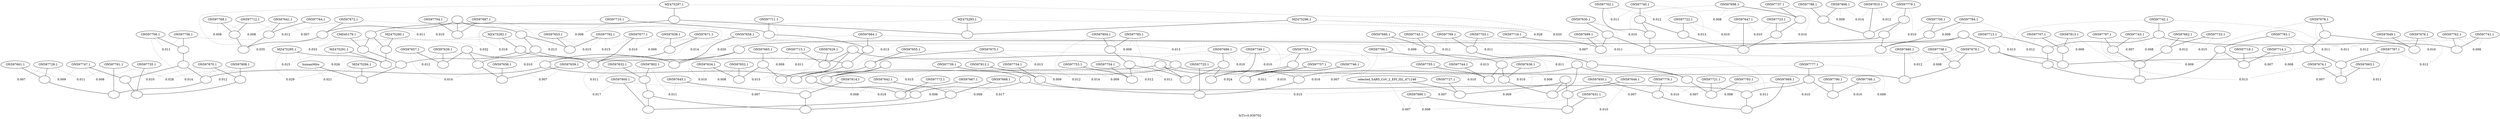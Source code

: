 graph "tree" {
label="S(T)=0.930702";
0 [label="ON597706.1"];
1 [label="ON597632.1"];
2 [label="selected_SARS_CoV_2_EPI_ISL_471246"];
3 [label="ON597766.1"];
4 [label="ON597761.1"];
5 [label="ON597741.1"];
6 [label="ON597696.1"];
7 [label="ON597655.1"];
8 [label="ON597790.1"];
9 [label="MZ475297.1"];
10 [label="ON597677.1"];
11 [label="ON597631.1"];
12 [label="ON597634.1"];
13 [label="ON597769.1"];
14 [label="ON597737.1"];
15 [label="ON597747.1"];
16 [label="ON597777.1"];
17 [label="ON597742.1"];
18 [label="ON597797.1"];
19 [label="ON597652.1"];
20 [label="ON597743.1"];
21 [label="ON597711.1"];
22 [label="ON597675.1"];
23 [label="ON597727.1"];
24 [label="ON597753.1"];
25 [label="ON597729.1"];
26 [label="ON597713.1"];
27 [label="ON597649.1"];
28 [label="ON597656.1"];
29 [label="ON597712.1"];
30 [label="ON597762.1"];
31 [label="MZ475296.1"];
32 [label="ON597804.1"];
33 [label="ON597645.1"];
34 [label="ON597664.1"];
35 [label="ON597800.1"];
36 [label="ON597746.1"];
37 [label="ON597784.1"];
38 [label="ON597662.1"];
39 [label="ON597653.1"];
40 [label="ON597636.1"];
41 [label="ON597735.1"];
42 [label="ON597763.1"];
43 [label="ON597722.1"];
44 [label="ON597638.1"];
45 [label="ON597757.1"];
46 [label="MZ475294.1"];
47 [label="ON597756.1"];
48 [label="ON597754.1"];
49 [label="ON597641.1"];
50 [label="ON597670.1"];
51 [label="ON597808.1"];
52 [label="ON597714.1"];
53 [label="ON597768.1"];
54 [label="ON597646.1"];
55 [label="ON597779.1"];
56 [label="ON597672.1"];
57 [label="ON597813.1"];
58 [label="ON597639.1"];
59 [label="ON597707.1"];
60 [label="ON597630.1"];
61 [label="ON597657.1"];
62 [label="ON597793.1"];
63 [label="ON597680.1"];
64 [label="ON597629.1"];
65 [label="ON597776.1"];
66 [label="ON597703.1"];
67 [label="ON597718.1"];
68 [label="MZ475290.1"];
69 [label="ON597787.1"];
70 [label="MZ475293.1"];
71 [label="ON597699.1"];
72 [label="ON597669.1"];
73 [label="ON597678.1"];
74 [label="ON597733.1"];
75 [label="ON597665.1"];
76 [label="ON597725.1"];
77 [label="ON597749.1"];
78 [label="ON597700.1"];
79 [label="ON597685.1"];
80 [label="ON597734.1"];
81 [label="ON597705.1"];
82 [label="ON597723.1"];
83 [label="ON597647.1"];
84 [label="ON597812.1"];
85 [label="ON597663.1"];
86 [label="ON597785.1"];
87 [label="ON597710.1"];
88 [label="MZ475292.1"];
89 [label="CM045179.1"];
90 [label="MZ475291.1"];
91 [label="ON597702.1"];
92 [label="ON597661.1"];
93 [label="ON597814.1"];
94 [label="ON597740.1"];
95 [label="ON597642.1"];
96 [label="ON597704.1"];
97 [label="ON597687.1"];
98 [label="ON597658.1"];
99 [label="ON597716.1"];
100 [label="ON597676.1"];
101 [label="ON597679.1"];
102 [label="humanMito"];
103 [label="ON597690.1"];
104 [label="ON597739.1"];
105 [label="ON597744.1"];
106 [label="ON597668.1"];
107 [label="ON597745.1"];
108 [label="ON597667.1"];
109 [label="ON597796.1"];
110 [label="ON597764.1"];
111 [label="ON597721.1"];
112 [label="ON597792.1"];
113 [label="ON597772.1"];
114 [label="ON597671.1"];
115 [label="ON597738.1"];
116 [label="ON597686.1"];
117 [label="ON597802.1"];
118 [label="ON597810.1"];
119 [label="ON597659.1"];
120 [label="ON597715.1"];
121 [label="ON597788.1"];
122 [label="MZ475295.1"];
123 [label="ON597650.1"];
124 [label="ON597755.1"];
125 [label="ON597698.1"];
126 [label="ON597674.1"];
127 [label=""];
128 [label=""];
129 [label=""];
130 [label=""];
131 [label=""];
132 [label=""];
133 [label=""];
134 [label=""];
135 [label=""];
136 [label=""];
137 [label=""];
138 [label=""];
139 [label=""];
140 [label=""];
141 [label=""];
142 [label=""];
143 [label=""];
144 [label=""];
145 [label=""];
146 [label=""];
147 [label=""];
148 [label=""];
149 [label=""];
150 [label=""];
151 [label=""];
152 [label=""];
153 [label=""];
154 [label=""];
155 [label=""];
156 [label=""];
157 [label=""];
158 [label=""];
159 [label=""];
160 [label=""];
161 [label=""];
162 [label=""];
163 [label=""];
164 [label=""];
165 [label=""];
166 [label=""];
167 [label=""];
168 [label=""];
169 [label=""];
170 [label=""];
171 [label=""];
172 [label=""];
173 [label=""];
174 [label=""];
175 [label=""];
176 [label=""];
177 [label=""];
178 [label=""];
179 [label=""];
180 [label=""];
181 [label=""];
182 [label=""];
183 [label=""];
184 [label=""];
185 [label=""];
186 [label=""];
187 [label=""];
188 [label=""];
189 [label=""];
190 [label=""];
191 [label=""];
192 [label=""];
193 [label=""];
194 [label=""];
195 [label=""];
196 [label=""];
197 [label=""];
198 [label=""];
199 [label=""];
200 [label=""];
201 [label=""];
202 [label=""];
203 [label=""];
204 [label=""];
205 [label=""];
206 [label=""];
207 [label=""];
208 [label=""];
209 [label=""];
210 [label=""];
211 [label=""];
212 [label=""];
213 [label=""];
214 [label=""];
215 [label=""];
216 [label=""];
217 [label=""];
218 [label=""];
219 [label=""];
220 [label=""];
221 [label=""];
222 [label=""];
223 [label=""];
224 [label=""];
225 [label=""];
226 [label=""];
227 [label=""];
228 [label=""];
229 [label=""];
230 [label=""];
231 [label=""];
232 [label=""];
233 [label=""];
234 [label=""];
235 [label=""];
236 [label=""];
237 [label=""];
238 [label=""];
239 [label=""];
240 [label=""];
241 [label=""];
242 [label=""];
243 [label=""];
244 [label=""];
245 [label=""];
246 [label=""];
247 [label=""];
248 [label=""];
249 [label=""];
250 [label=""];
251 [label=""];
0 -- 127 [weight="2"];
1 -- 188 [weight="2"];
2 -- 213 [weight="2"];
3 -- 142 [weight="2"];
4 -- 227 [weight="2"];
5 -- 178 [weight="2"];
6 -- 171 [weight="2"];
7 -- 181 [weight="2"];
8 -- 142 [weight="2"];
9 -- 128 [weight="2"];
10 -- 232 [weight="2"];
11 -- 243 [weight="2"];
12 -- 146 [weight="2"];
13 -- 187 [weight="2"];
14 -- 137 [weight="2"];
15 -- 194 [weight="2"];
16 -- 139 [weight="2"];
17 -- 154 [weight="2"];
18 -- 153 [weight="2"];
19 -- 146 [weight="2"];
20 -- 153 [weight="2"];
21 -- 130 [weight="2"];
22 -- 181 [weight="2"];
23 -- 213 [weight="2"];
24 -- 220 [weight="2"];
25 -- 158 [weight="2"];
26 -- 197 [weight="2"];
27 -- 199 [weight="2"];
28 -- 245 [weight="2"];
29 -- 143 [weight="2"];
30 -- 178 [weight="2"];
31 -- 202 [weight="2"];
32 -- 136 [weight="2"];
33 -- 144 [weight="2"];
34 -- 132 [weight="2"];
35 -- 234 [weight="2"];
36 -- 184 [weight="2"];
37 -- 129 [weight="2"];
38 -- 157 [weight="2"];
39 -- 195 [weight="2"];
40 -- 230 [weight="2"];
41 -- 223 [weight="2"];
42 -- 148 [weight="2"];
43 -- 210 [weight="2"];
44 -- 166 [weight="2"];
45 -- 184 [weight="2"];
46 -- 241 [weight="2"];
47 -- 127 [weight="2"];
48 -- 220 [weight="2"];
49 -- 183 [weight="2"];
50 -- 216 [weight="2"];
51 -- 216 [weight="2"];
52 -- 200 [weight="2"];
53 -- 143 [weight="2"];
54 -- 138 [weight="2"];
55 -- 150 [weight="2"];
56 -- 203 [weight="2"];
57 -- 201 [weight="2"];
58 -- 240 [weight="2"];
59 -- 201 [weight="2"];
60 -- 163 [weight="2"];
61 -- 240 [weight="2"];
62 -- 208 [weight="2"];
63 -- 250 [weight="2"];
64 -- 185 [weight="2"];
65 -- 217 [weight="2"];
66 -- 187 [weight="2"];
67 -- 200 [weight="2"];
68 -- 155 [weight="2"];
69 -- 196 [weight="2"];
70 -- 202 [weight="2"];
71 -- 164 [weight="2"];
72 -- 251 [weight="2"];
73 -- 180 [weight="2"];
74 -- 157 [weight="2"];
75 -- 141 [weight="2"];
76 -- 226 [weight="2"];
77 -- 212 [weight="2"];
78 -- 129 [weight="2"];
79 -- 174 [weight="2"];
80 -- 134 [weight="2"];
81 -- 149 [weight="2"];
82 -- 190 [weight="2"];
83 -- 214 [weight="2"];
84 -- 134 [weight="2"];
85 -- 198 [weight="2"];
86 -- 136 [weight="2"];
87 -- 130 [weight="2"];
88 -- 191 [weight="2"];
89 -- 204 [weight="2"];
90 -- 246 [weight="2"];
91 -- 161 [weight="2"];
92 -- 158 [weight="2"];
93 -- 144 [weight="2"];
94 -- 133 [weight="2"];
95 -- 215 [weight="2"];
96 -- 224 [weight="2"];
97 -- 224 [weight="2"];
98 -- 222 [weight="2"];
99 -- 164 [weight="2"];
100 -- 199 [weight="2"];
101 -- 151 [weight="2"];
102 -- 241 [weight="2"];
103 -- 243 [weight="2"];
104 -- 175 [weight="2"];
105 -- 167 [weight="2"];
106 -- 215 [weight="2"];
107 -- 174 [weight="2"];
108 -- 238 [weight="2"];
109 -- 140 [weight="2"];
110 -- 183 [weight="2"];
111 -- 208 [weight="2"];
112 -- 195 [weight="2"];
113 -- 238 [weight="2"];
114 -- 166 [weight="2"];
115 -- 151 [weight="2"];
116 -- 162 [weight="2"];
117 -- 188 [weight="2"];
118 -- 244 [weight="2"];
119 -- 245 [weight="2"];
120 -- 185 [weight="2"];
121 -- 171 [weight="2"];
122 -- 246 [weight="2"];
123 -- 217 [weight="2"];
124 -- 167 [weight="2"];
125 -- 137 [weight="2"];
126 -- 198 [weight="2"];
127 -- 176 [weight="2"];
128 -- 131 [weight="2"];
128 -- 202 [weight="2"];
129 -- 205 [weight="2"];
130 -- 132 [weight="2"];
131 -- 155 [weight="2"];
131 -- 204 [weight="2"];
132 -- 211 [weight="2"];
133 -- 161 [weight="2"];
133 -- 210 [weight="2"];
134 -- 226 [weight="2"];
135 -- 138 [weight="2"];
135 -- 213 [weight="2"];
135 -- 248 [weight="2"];
136 -- 147 [weight="2"];
137 -- 190 [weight="2"];
138 -- 243 [weight="2"];
139 -- 142 [weight="2"];
139 -- 236 [weight="2"];
140 -- 167 [weight="2"];
140 -- 230 [weight="2"];
141 -- 146 [weight="2"];
141 -- 231 [weight="2"];
143 -- 218 [weight="2"];
144 -- 242 [weight="2"];
145 -- 160 [weight="2"];
145 -- 203 [weight="2"];
145 -- 224 [weight="2"];
147 -- 220 [weight="2"];
147 -- 247 [weight="2"];
148 -- 200 [weight="2"];
148 -- 209 [weight="2"];
149 -- 184 [weight="2"];
149 -- 212 [weight="2"];
150 -- 165 [weight="2"];
150 -- 244 [weight="2"];
151 -- 250 [weight="2"];
152 -- 172 [weight="2"];
152 -- 185 [weight="2"];
152 -- 231 [weight="2"];
153 -- 179 [weight="2"];
154 -- 178 [weight="2"];
154 -- 197 [weight="2"];
155 -- 246 [weight="2"];
156 -- 159 [weight="2"];
156 -- 169 [weight="2"];
156 -- 205 [weight="2"];
157 -- 179 [weight="2"];
158 -- 227 [weight="2"];
159 -- 168 [weight="2"];
159 -- 222 [weight="2"];
160 -- 173 [weight="2"];
160 -- 195 [weight="2"];
161 -- 237 [weight="2"];
162 -- 212 [weight="2"];
162 -- 247 [weight="2"];
163 -- 164 [weight="2"];
163 -- 237 [weight="2"];
165 -- 205 [weight="2"];
165 -- 237 [weight="2"];
166 -- 232 [weight="2"];
168 -- 193 [weight="2"];
168 -- 249 [weight="2"];
169 -- 206 [weight="2"];
169 -- 225 [weight="2"];
170 -- 186 [weight="2"];
170 -- 239 [weight="2"];
170 -- 249 [weight="2"];
171 -- 244 [weight="2"];
172 -- 239 [weight="2"];
172 -- 250 [weight="2"];
173 -- 222 [weight="2"];
173 -- 235 [weight="2"];
174 -- 189 [weight="2"];
175 -- 233 [weight="2"];
175 -- 236 [weight="2"];
176 -- 193 [weight="2"];
176 -- 194 [weight="2"];
177 -- 207 [weight="2"];
177 -- 221 [weight="2"];
177 -- 248 [weight="2"];
179 -- 209 [weight="2"];
180 -- 182 [weight="2"];
180 -- 199 [weight="2"];
181 -- 231 [weight="2"];
182 -- 196 [weight="2"];
182 -- 225 [weight="2"];
183 -- 218 [weight="2"];
186 -- 233 [weight="2"];
186 -- 238 [weight="2"];
187 -- 189 [weight="2"];
188 -- 219 [weight="2"];
189 -- 207 [weight="2"];
190 -- 214 [weight="2"];
191 -- 211 [weight="2"];
191 -- 228 [weight="2"];
192 -- 221 [weight="2"];
192 -- 239 [weight="2"];
192 -- 247 [weight="2"];
193 -- 227 [weight="2"];
194 -- 223 [weight="2"];
196 -- 198 [weight="2"];
197 -- 206 [weight="2"];
201 -- 225 [weight="2"];
203 -- 218 [weight="2"];
204 -- 228 [weight="2"];
206 -- 209 [weight="2"];
207 -- 208 [weight="2"];
210 -- 214 [weight="2"];
211 -- 249 [weight="2"];
215 -- 242 [weight="2"];
216 -- 223 [weight="2"];
217 -- 251 [weight="2"];
219 -- 234 [weight="2"];
219 -- 242 [weight="2"];
221 -- 226 [weight="2"];
228 -- 241 [weight="2"];
229 -- 232 [weight="2"];
229 -- 235 [weight="2"];
229 -- 240 [weight="2"];
230 -- 248 [weight="2"];
233 -- 234 [weight="2"];
235 -- 245 [weight="2"];
236 -- 251 [weight="2"];
0 -- 10252 [style="dotted"];
51 -- 10252 [style="dotted"];
10252 [label="0.014",color="white"];
51 -- 10253 [style="dotted"];
50 -- 10253 [style="dotted"];
10253 [label="0.012",color="white"];
50 -- 10254 [style="dotted"];
41 -- 10254 [style="dotted"];
10254 [label="0.010",color="white"];
41 -- 10255 [style="dotted"];
15 -- 10255 [style="dotted"];
10255 [label="0.008",color="white"];
15 -- 10256 [style="dotted"];
92 -- 10256 [style="dotted"];
10256 [label="0.009",color="white"];
92 -- 10257 [style="dotted"];
25 -- 10257 [style="dotted"];
10257 [label="0.007",color="white"];
25 -- 10258 [style="dotted"];
4 -- 10258 [style="dotted"];
10258 [label="0.011",color="white"];
4 -- 10259 [style="dotted"];
102 -- 10259 [style="dotted"];
10259 [label="0.028",color="white"];
102 -- 10260 [style="dotted"];
46 -- 10260 [style="dotted"];
10260 [label="0.021",color="white"];
46 -- 10261 [style="dotted"];
122 -- 10261 [style="dotted"];
10261 [label="0.029",color="white"];
122 -- 10262 [style="dotted"];
90 -- 10262 [style="dotted"];
10262 [label="0.015",color="white"];
90 -- 10263 [style="dotted"];
68 -- 10263 [style="dotted"];
10263 [label="0.026",color="white"];
68 -- 10264 [style="dotted"];
70 -- 10264 [style="dotted"];
10264 [label="0.032",color="white"];
70 -- 10265 [style="dotted"];
31 -- 10265 [style="dotted"];
10265 [label="0.028",color="white"];
31 -- 10266 [style="dotted"];
9 -- 10266 [style="dotted"];
10266 [label="0.033",color="white"];
9 -- 10267 [style="dotted"];
89 -- 10267 [style="dotted"];
10267 [label="0.035",color="white"];
89 -- 10268 [style="dotted"];
88 -- 10268 [style="dotted"];
10268 [label="0.033",color="white"];
88 -- 10269 [style="dotted"];
87 -- 10269 [style="dotted"];
10269 [label="0.019",color="white"];
87 -- 10270 [style="dotted"];
21 -- 10270 [style="dotted"];
10270 [label="0.008",color="white"];
21 -- 10271 [style="dotted"];
34 -- 10271 [style="dotted"];
10271 [label="0.020",color="white"];
34 -- 10272 [style="dotted"];
45 -- 10272 [style="dotted"];
10272 [label="0.024",color="white"];
45 -- 10273 [style="dotted"];
36 -- 10273 [style="dotted"];
10273 [label="0.011",color="white"];
36 -- 10274 [style="dotted"];
81 -- 10274 [style="dotted"];
10274 [label="0.010",color="white"];
81 -- 10275 [style="dotted"];
77 -- 10275 [style="dotted"];
10275 [label="0.010",color="white"];
77 -- 10276 [style="dotted"];
116 -- 10276 [style="dotted"];
10276 [label="0.010",color="white"];
116 -- 10277 [style="dotted"];
48 -- 10277 [style="dotted"];
10277 [label="0.011",color="white"];
48 -- 10278 [style="dotted"];
24 -- 10278 [style="dotted"];
10278 [label="0.009",color="white"];
24 -- 10279 [style="dotted"];
86 -- 10279 [style="dotted"];
10279 [label="0.012",color="white"];
86 -- 10280 [style="dotted"];
32 -- 10280 [style="dotted"];
10280 [label="0.009",color="white"];
32 -- 10281 [style="dotted"];
84 -- 10281 [style="dotted"];
10281 [label="0.012",color="white"];
84 -- 10282 [style="dotted"];
80 -- 10282 [style="dotted"];
10282 [label="0.009",color="white"];
80 -- 10283 [style="dotted"];
76 -- 10283 [style="dotted"];
10283 [label="0.014",color="white"];
76 -- 10284 [style="dotted"];
124 -- 10284 [style="dotted"];
10284 [label="0.016",color="white"];
124 -- 10285 [style="dotted"];
105 -- 10285 [style="dotted"];
10285 [label="0.010",color="white"];
105 -- 10286 [style="dotted"];
109 -- 10286 [style="dotted"];
10286 [label="0.007",color="white"];
109 -- 10287 [style="dotted"];
40 -- 10287 [style="dotted"];
10287 [label="0.006",color="white"];
40 -- 10288 [style="dotted"];
23 -- 10288 [style="dotted"];
10288 [label="0.009",color="white"];
23 -- 10289 [style="dotted"];
2 -- 10289 [style="dotted"];
10289 [label="0.007",color="white"];
2 -- 10290 [style="dotted"];
103 -- 10290 [style="dotted"];
10290 [label="0.007",color="white"];
103 -- 10291 [style="dotted"];
11 -- 10291 [style="dotted"];
10291 [label="0.008",color="white"];
11 -- 10292 [style="dotted"];
54 -- 10292 [style="dotted"];
10292 [label="0.010",color="white"];
54 -- 10293 [style="dotted"];
111 -- 10293 [style="dotted"];
10293 [label="0.010",color="white"];
111 -- 10294 [style="dotted"];
62 -- 10294 [style="dotted"];
10294 [label="0.008",color="white"];
62 -- 10295 [style="dotted"];
66 -- 10295 [style="dotted"];
10295 [label="0.011",color="white"];
66 -- 10296 [style="dotted"];
13 -- 10296 [style="dotted"];
10296 [label="0.011",color="white"];
13 -- 10297 [style="dotted"];
107 -- 10297 [style="dotted"];
10297 [label="0.011",color="white"];
107 -- 10298 [style="dotted"];
79 -- 10298 [style="dotted"];
10298 [label="0.009",color="white"];
79 -- 10299 [style="dotted"];
115 -- 10299 [style="dotted"];
10299 [label="0.011",color="white"];
115 -- 10300 [style="dotted"];
101 -- 10300 [style="dotted"];
10300 [label="0.008",color="white"];
101 -- 10301 [style="dotted"];
63 -- 10301 [style="dotted"];
10301 [label="0.012",color="white"];
63 -- 10302 [style="dotted"];
22 -- 10302 [style="dotted"];
10302 [label="0.013",color="white"];
22 -- 10303 [style="dotted"];
7 -- 10303 [style="dotted"];
10303 [label="0.013",color="white"];
7 -- 10304 [style="dotted"];
19 -- 10304 [style="dotted"];
10304 [label="0.015",color="white"];
19 -- 10305 [style="dotted"];
12 -- 10305 [style="dotted"];
10305 [label="0.008",color="white"];
12 -- 10306 [style="dotted"];
75 -- 10306 [style="dotted"];
10306 [label="0.010",color="white"];
75 -- 10307 [style="dotted"];
120 -- 10307 [style="dotted"];
10307 [label="0.009",color="white"];
120 -- 10308 [style="dotted"];
64 -- 10308 [style="dotted"];
10308 [label="0.011",color="white"];
64 -- 10309 [style="dotted"];
113 -- 10309 [style="dotted"];
10309 [label="0.018",color="white"];
113 -- 10310 [style="dotted"];
108 -- 10310 [style="dotted"];
10310 [label="0.006",color="white"];
108 -- 10311 [style="dotted"];
106 -- 10311 [style="dotted"];
10311 [label="0.017",color="white"];
106 -- 10312 [style="dotted"];
95 -- 10312 [style="dotted"];
10312 [label="0.009",color="white"];
95 -- 10313 [style="dotted"];
93 -- 10313 [style="dotted"];
10313 [label="0.008",color="white"];
93 -- 10314 [style="dotted"];
33 -- 10314 [style="dotted"];
10314 [label="0.007",color="white"];
33 -- 10315 [style="dotted"];
117 -- 10315 [style="dotted"];
10315 [label="0.011",color="white"];
117 -- 10316 [style="dotted"];
1 -- 10316 [style="dotted"];
10316 [label="0.011",color="white"];
1 -- 10317 [style="dotted"];
35 -- 10317 [style="dotted"];
10317 [label="0.017",color="white"];
35 -- 10318 [style="dotted"];
123 -- 10318 [style="dotted"];
10318 [label="0.015",color="white"];
123 -- 10319 [style="dotted"];
65 -- 10319 [style="dotted"];
10319 [label="0.007",color="white"];
65 -- 10320 [style="dotted"];
72 -- 10320 [style="dotted"];
10320 [label="0.007",color="white"];
72 -- 10321 [style="dotted"];
8 -- 10321 [style="dotted"];
10321 [label="0.010",color="white"];
8 -- 10322 [style="dotted"];
3 -- 10322 [style="dotted"];
10322 [label="0.010",color="white"];
3 -- 10323 [style="dotted"];
16 -- 10323 [style="dotted"];
10323 [label="0.009",color="white"];
16 -- 10324 [style="dotted"];
104 -- 10324 [style="dotted"];
10324 [label="0.010",color="white"];
104 -- 10325 [style="dotted"];
119 -- 10325 [style="dotted"];
10325 [label="0.015",color="white"];
119 -- 10326 [style="dotted"];
28 -- 10326 [style="dotted"];
10326 [label="0.007",color="white"];
28 -- 10327 [style="dotted"];
61 -- 10327 [style="dotted"];
10327 [label="0.014",color="white"];
61 -- 10328 [style="dotted"];
58 -- 10328 [style="dotted"];
10328 [label="0.012",color="white"];
58 -- 10329 [style="dotted"];
114 -- 10329 [style="dotted"];
10329 [label="0.010",color="white"];
114 -- 10330 [style="dotted"];
44 -- 10330 [style="dotted"];
10330 [label="0.009",color="white"];
44 -- 10331 [style="dotted"];
10 -- 10331 [style="dotted"];
10331 [label="0.010",color="white"];
10 -- 10332 [style="dotted"];
112 -- 10332 [style="dotted"];
10332 [label="0.015",color="white"];
112 -- 10333 [style="dotted"];
39 -- 10333 [style="dotted"];
10333 [label="0.015",color="white"];
39 -- 10334 [style="dotted"];
97 -- 10334 [style="dotted"];
10334 [label="0.013",color="white"];
97 -- 10335 [style="dotted"];
96 -- 10335 [style="dotted"];
10335 [label="0.010",color="white"];
96 -- 10336 [style="dotted"];
110 -- 10336 [style="dotted"];
10336 [label="0.011",color="white"];
110 -- 10337 [style="dotted"];
49 -- 10337 [style="dotted"];
10337 [label="0.007",color="white"];
49 -- 10338 [style="dotted"];
53 -- 10338 [style="dotted"];
10338 [label="0.008",color="white"];
53 -- 10339 [style="dotted"];
29 -- 10339 [style="dotted"];
10339 [label="0.008",color="white"];
29 -- 10340 [style="dotted"];
56 -- 10340 [style="dotted"];
10340 [label="0.012",color="white"];
56 -- 10341 [style="dotted"];
98 -- 10341 [style="dotted"];
10341 [label="0.014",color="white"];
98 -- 10342 [style="dotted"];
99 -- 10342 [style="dotted"];
10342 [label="0.013",color="white"];
99 -- 10343 [style="dotted"];
71 -- 10343 [style="dotted"];
10343 [label="0.007",color="white"];
71 -- 10344 [style="dotted"];
60 -- 10344 [style="dotted"];
10344 [label="0.011",color="white"];
60 -- 10345 [style="dotted"];
125 -- 10345 [style="dotted"];
10345 [label="0.010",color="white"];
125 -- 10346 [style="dotted"];
14 -- 10346 [style="dotted"];
10346 [label="0.008",color="white"];
14 -- 10347 [style="dotted"];
82 -- 10347 [style="dotted"];
10347 [label="0.010",color="white"];
82 -- 10348 [style="dotted"];
83 -- 10348 [style="dotted"];
10348 [label="0.010",color="white"];
83 -- 10349 [style="dotted"];
43 -- 10349 [style="dotted"];
10349 [label="0.010",color="white"];
43 -- 10350 [style="dotted"];
94 -- 10350 [style="dotted"];
10350 [label="0.013",color="white"];
94 -- 10351 [style="dotted"];
91 -- 10351 [style="dotted"];
10351 [label="0.011",color="white"];
91 -- 10352 [style="dotted"];
121 -- 10352 [style="dotted"];
10352 [label="0.012",color="white"];
121 -- 10353 [style="dotted"];
6 -- 10353 [style="dotted"];
10353 [label="0.009",color="white"];
6 -- 10354 [style="dotted"];
118 -- 10354 [style="dotted"];
10354 [label="0.014",color="white"];
118 -- 10355 [style="dotted"];
55 -- 10355 [style="dotted"];
10355 [label="0.012",color="white"];
55 -- 10356 [style="dotted"];
78 -- 10356 [style="dotted"];
10356 [label="0.010",color="white"];
78 -- 10357 [style="dotted"];
37 -- 10357 [style="dotted"];
10357 [label="0.009",color="white"];
37 -- 10358 [style="dotted"];
59 -- 10358 [style="dotted"];
10358 [label="0.012",color="white"];
59 -- 10359 [style="dotted"];
57 -- 10359 [style="dotted"];
10359 [label="0.009",color="white"];
57 -- 10360 [style="dotted"];
126 -- 10360 [style="dotted"];
10360 [label="0.013",color="white"];
126 -- 10361 [style="dotted"];
85 -- 10361 [style="dotted"];
10361 [label="0.007",color="white"];
85 -- 10362 [style="dotted"];
69 -- 10362 [style="dotted"];
10362 [label="0.011",color="white"];
69 -- 10363 [style="dotted"];
100 -- 10363 [style="dotted"];
10363 [label="0.012",color="white"];
100 -- 10364 [style="dotted"];
27 -- 10364 [style="dotted"];
10364 [label="0.010",color="white"];
27 -- 10365 [style="dotted"];
73 -- 10365 [style="dotted"];
10365 [label="0.012",color="white"];
73 -- 10366 [style="dotted"];
74 -- 10366 [style="dotted"];
10366 [label="0.015",color="white"];
74 -- 10367 [style="dotted"];
38 -- 10367 [style="dotted"];
10367 [label="0.012",color="white"];
38 -- 10368 [style="dotted"];
20 -- 10368 [style="dotted"];
10368 [label="0.008",color="white"];
20 -- 10369 [style="dotted"];
18 -- 10369 [style="dotted"];
10369 [label="0.007",color="white"];
18 -- 10370 [style="dotted"];
67 -- 10370 [style="dotted"];
10370 [label="0.009",color="white"];
67 -- 10371 [style="dotted"];
52 -- 10371 [style="dotted"];
10371 [label="0.007",color="white"];
52 -- 10372 [style="dotted"];
42 -- 10372 [style="dotted"];
10372 [label="0.008",color="white"];
42 -- 10373 [style="dotted"];
30 -- 10373 [style="dotted"];
10373 [label="0.011",color="white"];
30 -- 10374 [style="dotted"];
5 -- 10374 [style="dotted"];
10374 [label="0.008",color="white"];
5 -- 10375 [style="dotted"];
17 -- 10375 [style="dotted"];
10375 [label="0.011",color="white"];
17 -- 10376 [style="dotted"];
26 -- 10376 [style="dotted"];
10376 [label="0.013",color="white"];
26 -- 10377 [style="dotted"];
47 -- 10377 [style="dotted"];
10377 [label="0.013",color="white"];
47 -- 10378 [style="dotted"];
0 -- 10378 [style="dotted"];
10378 [label="0.011",color="white"];
}
